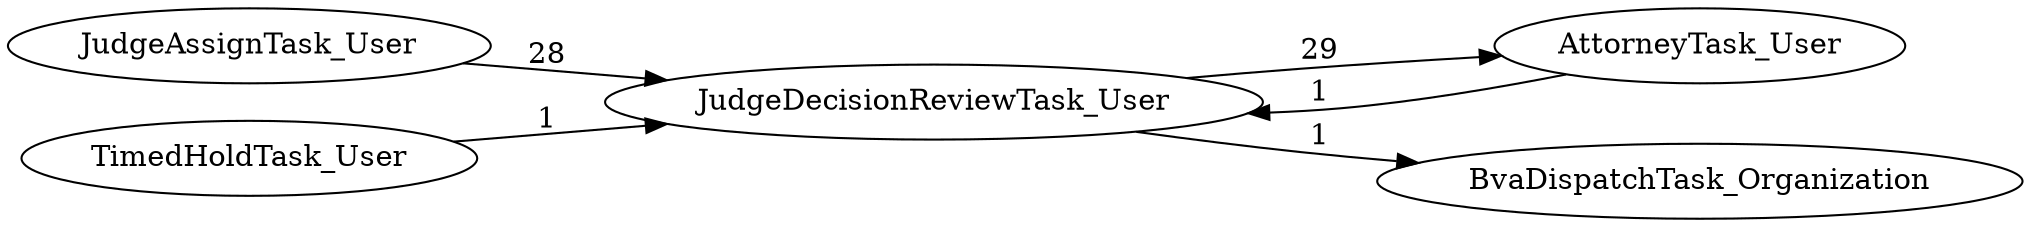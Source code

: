 digraph G {
rankdir="LR";
"JudgeDecisionReviewTask_User" -> "AttorneyTask_User" [label=29]
"JudgeDecisionReviewTask_User" -> "BvaDispatchTask_Organization" [label=1]
"JudgeAssignTask_User" -> "JudgeDecisionReviewTask_User" [label=28]
"AttorneyTask_User" -> "JudgeDecisionReviewTask_User" [label=1]
"TimedHoldTask_User" -> "JudgeDecisionReviewTask_User" [label=1]
}